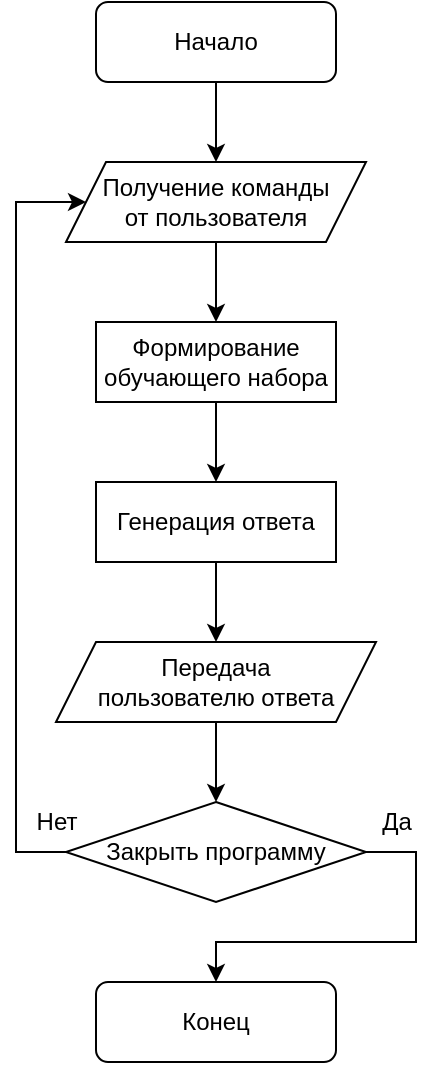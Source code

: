<mxfile version="16.0.0" type="device"><diagram id="C5RBs43oDa-KdzZeNtuy" name="Page-1"><mxGraphModel dx="918" dy="721" grid="1" gridSize="10" guides="1" tooltips="1" connect="1" arrows="1" fold="1" page="1" pageScale="1" pageWidth="827" pageHeight="1169" math="0" shadow="0"><root><mxCell id="WIyWlLk6GJQsqaUBKTNV-0"/><mxCell id="WIyWlLk6GJQsqaUBKTNV-1" parent="WIyWlLk6GJQsqaUBKTNV-0"/><mxCell id="ShNjzxUnT-2CsXVHuKv1-1" style="edgeStyle=orthogonalEdgeStyle;rounded=0;orthogonalLoop=1;jettySize=auto;html=1;exitX=0.5;exitY=1;exitDx=0;exitDy=0;entryX=0.5;entryY=0;entryDx=0;entryDy=0;fontFamily=Helvetica;fontSize=12;" parent="WIyWlLk6GJQsqaUBKTNV-1" source="WIyWlLk6GJQsqaUBKTNV-3" target="ShNjzxUnT-2CsXVHuKv1-0" edge="1"><mxGeometry relative="1" as="geometry"/></mxCell><mxCell id="WIyWlLk6GJQsqaUBKTNV-3" value="Начало" style="rounded=1;whiteSpace=wrap;html=1;fontSize=12;glass=0;strokeWidth=1;shadow=0;" parent="WIyWlLk6GJQsqaUBKTNV-1" vertex="1"><mxGeometry x="160" y="100" width="120" height="40" as="geometry"/></mxCell><mxCell id="ShNjzxUnT-2CsXVHuKv1-3" style="edgeStyle=orthogonalEdgeStyle;rounded=0;orthogonalLoop=1;jettySize=auto;html=1;exitX=0.5;exitY=1;exitDx=0;exitDy=0;entryX=0.5;entryY=0;entryDx=0;entryDy=0;fontFamily=Helvetica;fontSize=12;" parent="WIyWlLk6GJQsqaUBKTNV-1" source="ShNjzxUnT-2CsXVHuKv1-0" target="ShNjzxUnT-2CsXVHuKv1-2" edge="1"><mxGeometry relative="1" as="geometry"/></mxCell><mxCell id="ShNjzxUnT-2CsXVHuKv1-0" value="&lt;span&gt;Получение команды&lt;/span&gt;&lt;br&gt;&lt;span&gt;от пользователя&lt;/span&gt;" style="shape=parallelogram;perimeter=parallelogramPerimeter;whiteSpace=wrap;html=1;fixedSize=1;fontFamily=Helvetica;fontSize=12;" parent="WIyWlLk6GJQsqaUBKTNV-1" vertex="1"><mxGeometry x="145" y="180" width="150" height="40" as="geometry"/></mxCell><mxCell id="ShNjzxUnT-2CsXVHuKv1-9" style="edgeStyle=orthogonalEdgeStyle;rounded=0;orthogonalLoop=1;jettySize=auto;html=1;exitX=0.5;exitY=1;exitDx=0;exitDy=0;entryX=0.5;entryY=0;entryDx=0;entryDy=0;fontFamily=Helvetica;fontSize=12;" parent="WIyWlLk6GJQsqaUBKTNV-1" source="ShNjzxUnT-2CsXVHuKv1-2" target="ShNjzxUnT-2CsXVHuKv1-4" edge="1"><mxGeometry relative="1" as="geometry"/></mxCell><mxCell id="ShNjzxUnT-2CsXVHuKv1-2" value="Формирование обучающего набора" style="rounded=0;whiteSpace=wrap;html=1;fontFamily=Helvetica;fontSize=12;" parent="WIyWlLk6GJQsqaUBKTNV-1" vertex="1"><mxGeometry x="160" y="260" width="120" height="40" as="geometry"/></mxCell><mxCell id="ShNjzxUnT-2CsXVHuKv1-8" style="edgeStyle=orthogonalEdgeStyle;rounded=0;orthogonalLoop=1;jettySize=auto;html=1;exitX=0.5;exitY=1;exitDx=0;exitDy=0;entryX=0.5;entryY=0;entryDx=0;entryDy=0;fontFamily=Helvetica;fontSize=12;" parent="WIyWlLk6GJQsqaUBKTNV-1" source="ShNjzxUnT-2CsXVHuKv1-4" target="ShNjzxUnT-2CsXVHuKv1-7" edge="1"><mxGeometry relative="1" as="geometry"/></mxCell><mxCell id="ShNjzxUnT-2CsXVHuKv1-4" value="Генерация ответа" style="rounded=0;whiteSpace=wrap;html=1;fontFamily=Helvetica;fontSize=12;" parent="WIyWlLk6GJQsqaUBKTNV-1" vertex="1"><mxGeometry x="160" y="340" width="120" height="40" as="geometry"/></mxCell><mxCell id="ShNjzxUnT-2CsXVHuKv1-11" style="edgeStyle=orthogonalEdgeStyle;rounded=0;orthogonalLoop=1;jettySize=auto;html=1;exitX=0.5;exitY=1;exitDx=0;exitDy=0;entryX=0.5;entryY=0;entryDx=0;entryDy=0;fontFamily=Helvetica;fontSize=12;" parent="WIyWlLk6GJQsqaUBKTNV-1" source="ShNjzxUnT-2CsXVHuKv1-7" target="ShNjzxUnT-2CsXVHuKv1-10" edge="1"><mxGeometry relative="1" as="geometry"/></mxCell><mxCell id="ShNjzxUnT-2CsXVHuKv1-7" value="Передача &lt;br&gt;пользователю ответа" style="shape=parallelogram;perimeter=parallelogramPerimeter;whiteSpace=wrap;html=1;fixedSize=1;fontFamily=Helvetica;fontSize=12;" parent="WIyWlLk6GJQsqaUBKTNV-1" vertex="1"><mxGeometry x="140" y="420" width="160" height="40" as="geometry"/></mxCell><mxCell id="ShNjzxUnT-2CsXVHuKv1-12" style="edgeStyle=orthogonalEdgeStyle;rounded=0;orthogonalLoop=1;jettySize=auto;html=1;exitX=0;exitY=0.5;exitDx=0;exitDy=0;entryX=0;entryY=0.5;entryDx=0;entryDy=0;fontFamily=Helvetica;fontSize=12;" parent="WIyWlLk6GJQsqaUBKTNV-1" source="ShNjzxUnT-2CsXVHuKv1-10" target="ShNjzxUnT-2CsXVHuKv1-0" edge="1"><mxGeometry relative="1" as="geometry"><Array as="points"><mxPoint x="120" y="525"/><mxPoint x="120" y="200"/></Array></mxGeometry></mxCell><mxCell id="ShNjzxUnT-2CsXVHuKv1-17" value="Нет" style="edgeLabel;html=1;align=center;verticalAlign=middle;resizable=0;points=[];fontSize=12;fontFamily=Helvetica;" parent="ShNjzxUnT-2CsXVHuKv1-12" vertex="1" connectable="0"><mxGeometry x="-0.964" y="-1" relative="1" as="geometry"><mxPoint x="2" y="-14" as="offset"/></mxGeometry></mxCell><mxCell id="ShNjzxUnT-2CsXVHuKv1-14" style="edgeStyle=orthogonalEdgeStyle;rounded=0;orthogonalLoop=1;jettySize=auto;html=1;exitX=1;exitY=0.5;exitDx=0;exitDy=0;entryX=0.5;entryY=0;entryDx=0;entryDy=0;fontFamily=Helvetica;fontSize=12;" parent="WIyWlLk6GJQsqaUBKTNV-1" source="ShNjzxUnT-2CsXVHuKv1-10" target="ShNjzxUnT-2CsXVHuKv1-13" edge="1"><mxGeometry relative="1" as="geometry"><Array as="points"><mxPoint x="320" y="525"/><mxPoint x="320" y="570"/><mxPoint x="220" y="570"/></Array></mxGeometry></mxCell><mxCell id="ShNjzxUnT-2CsXVHuKv1-16" value="Да" style="edgeLabel;html=1;align=center;verticalAlign=middle;resizable=0;points=[];fontSize=12;fontFamily=Helvetica;" parent="ShNjzxUnT-2CsXVHuKv1-14" vertex="1" connectable="0"><mxGeometry x="-0.761" y="-2" relative="1" as="geometry"><mxPoint x="-8" y="-17" as="offset"/></mxGeometry></mxCell><mxCell id="ShNjzxUnT-2CsXVHuKv1-10" value="Закрыть программу" style="rhombus;whiteSpace=wrap;html=1;fontFamily=Helvetica;fontSize=12;" parent="WIyWlLk6GJQsqaUBKTNV-1" vertex="1"><mxGeometry x="145" y="500" width="150" height="50" as="geometry"/></mxCell><mxCell id="ShNjzxUnT-2CsXVHuKv1-13" value="Конец" style="rounded=1;whiteSpace=wrap;html=1;fontSize=12;glass=0;strokeWidth=1;shadow=0;" parent="WIyWlLk6GJQsqaUBKTNV-1" vertex="1"><mxGeometry x="160" y="590" width="120" height="40" as="geometry"/></mxCell></root></mxGraphModel></diagram></mxfile>
